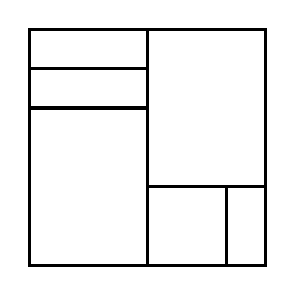 \begin{tikzpicture}[very thick, scale=.5]
    \draw (0,5) rectangle (3,6);
    \draw (0,4) rectangle (3,5);
    \draw (0,0) rectangle (3,4);
    \draw (3,2) rectangle (6,6);
    \draw (3,0) rectangle (5,2);
    \draw (5,0) rectangle (6,2);
\end{tikzpicture}
